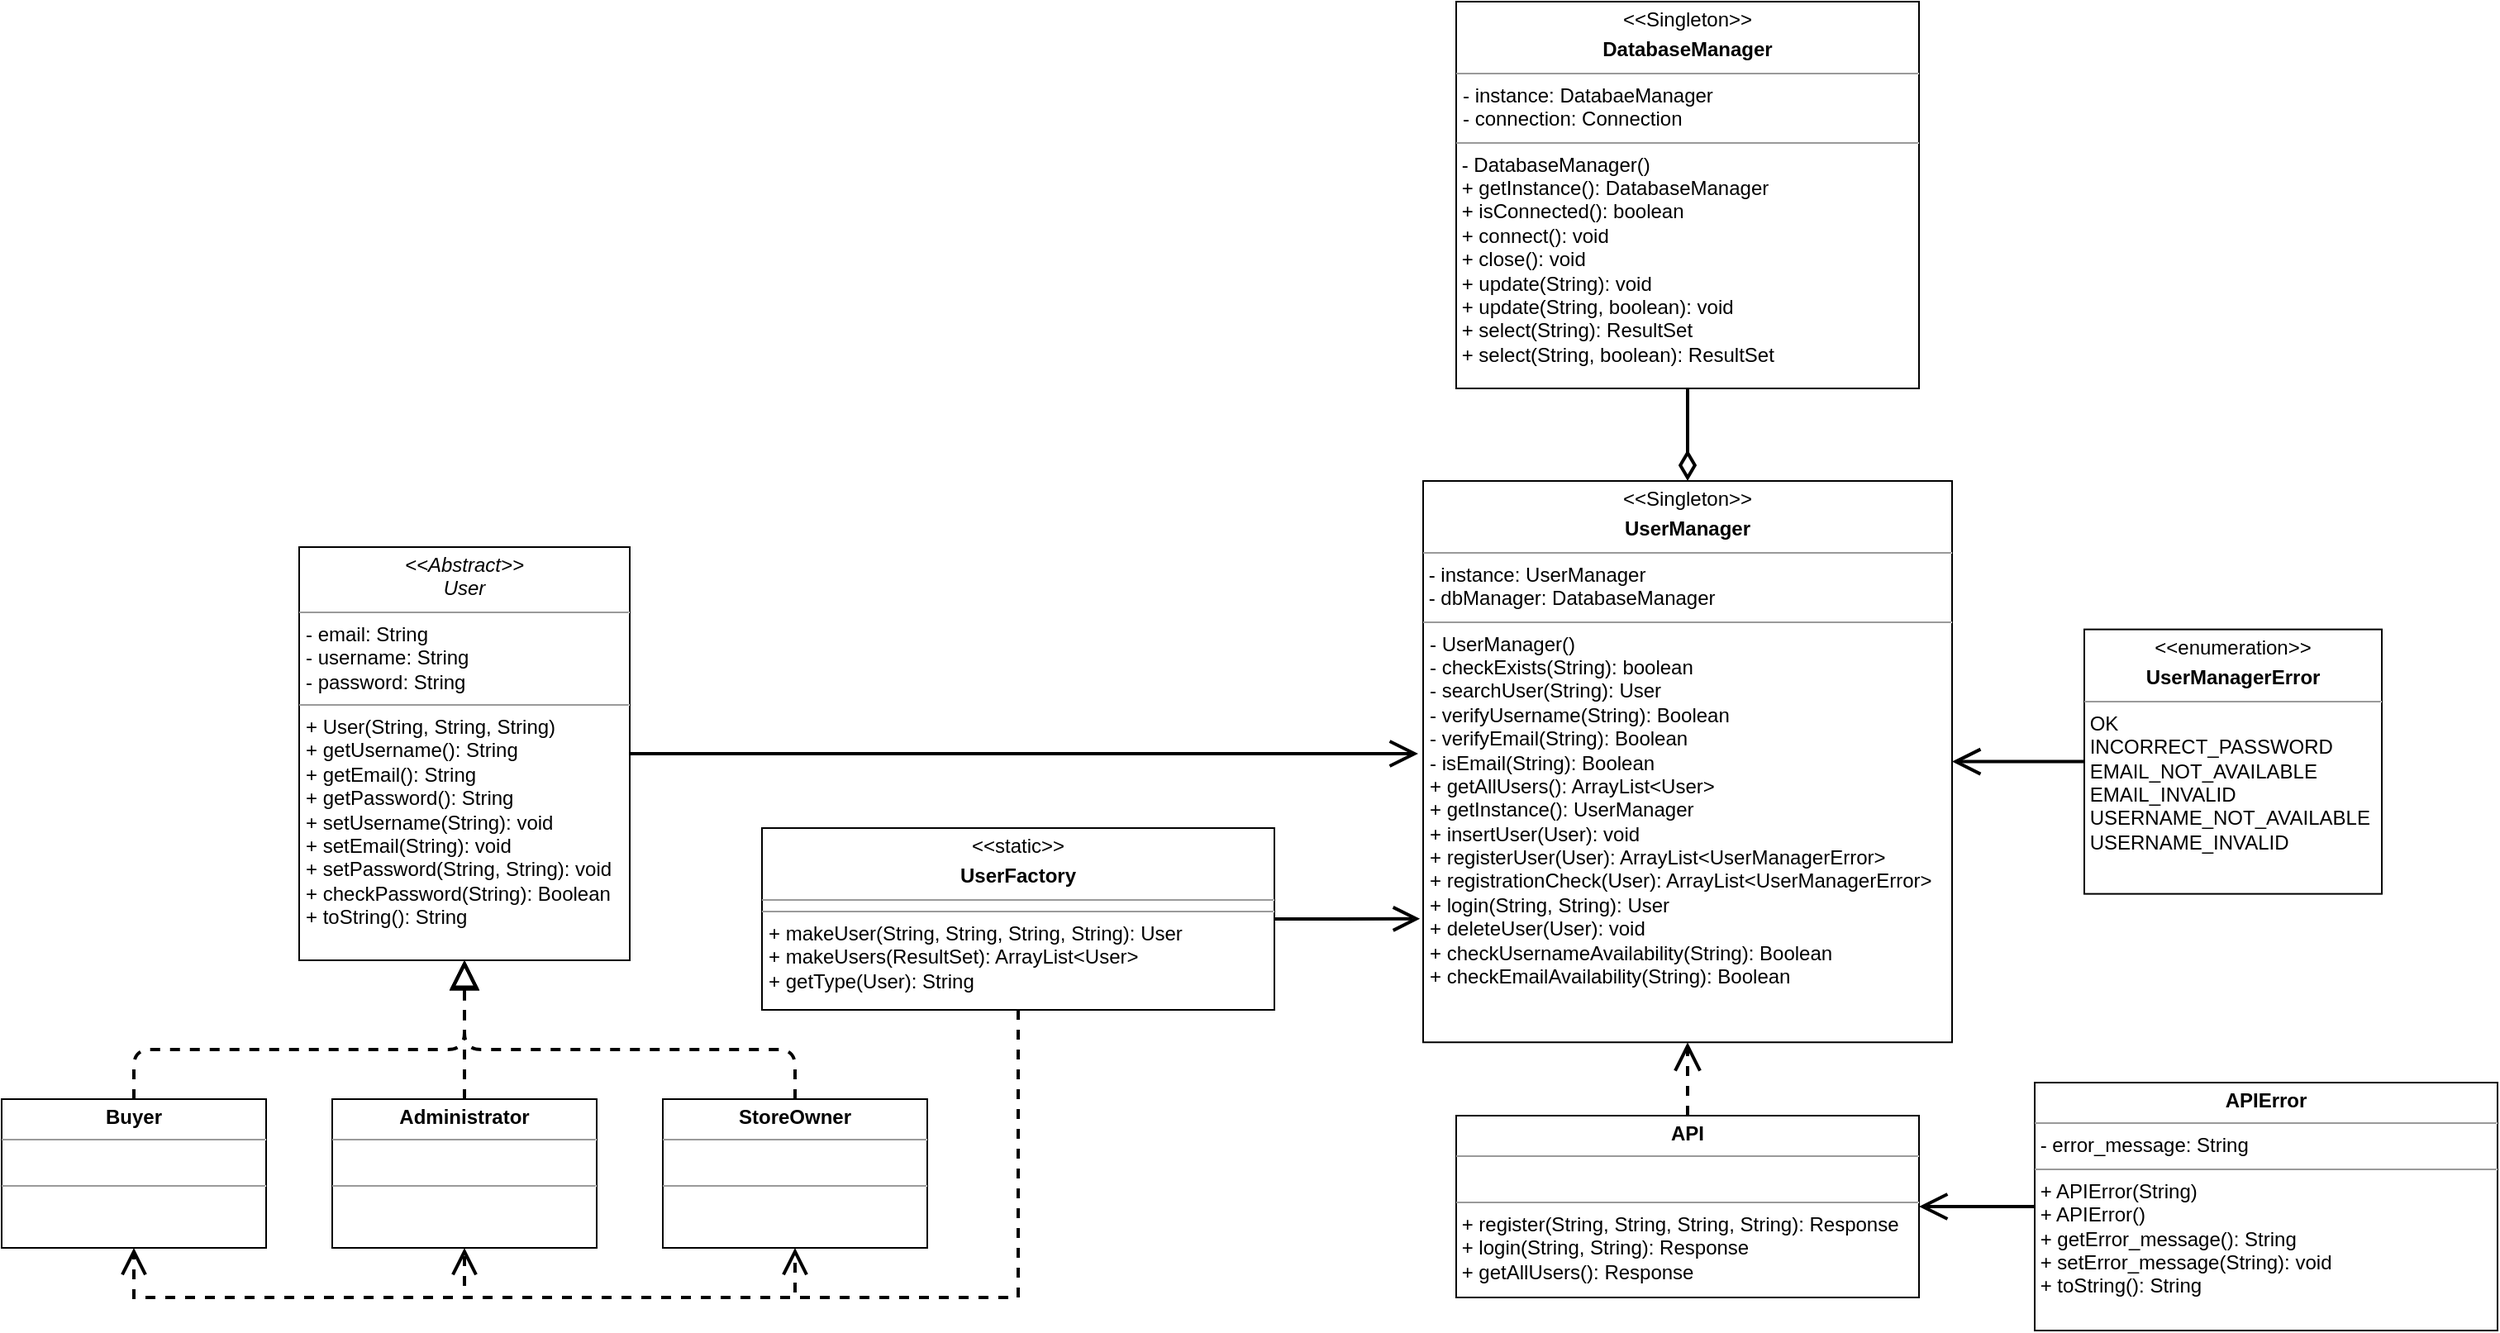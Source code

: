 <mxfile version="12.9.12" type="device" pages="3"><diagram id="C5RBs43oDa-KdzZeNtuy" name="Class Diagram"><mxGraphModel dx="2249" dy="791" grid="1" gridSize="10" guides="1" tooltips="1" connect="1" arrows="1" fold="1" page="1" pageScale="1" pageWidth="827" pageHeight="1169" math="0" shadow="0"><root><mxCell id="WIyWlLk6GJQsqaUBKTNV-0"/><mxCell id="WIyWlLk6GJQsqaUBKTNV-1" parent="WIyWlLk6GJQsqaUBKTNV-0"/><mxCell id="Fy8G_d1PtGXh4n2H0tST-8" value="&lt;p style=&quot;margin: 0px ; margin-top: 4px ; text-align: center&quot;&gt;&lt;i&gt;&amp;lt;&amp;lt;Abstract&amp;gt;&amp;gt;&lt;/i&gt;&lt;br&gt;&lt;i&gt;User&lt;/i&gt;&lt;/p&gt;&lt;hr size=&quot;1&quot;&gt;&lt;p style=&quot;margin: 0px ; margin-left: 4px&quot;&gt;- email: String&lt;br&gt;- username: String&lt;/p&gt;&lt;p style=&quot;margin: 0px ; margin-left: 4px&quot;&gt;- password: String&lt;br&gt;&lt;/p&gt;&lt;hr size=&quot;1&quot;&gt;&lt;p style=&quot;margin: 0px ; margin-left: 4px&quot;&gt;+ User(String, String, String)&lt;br&gt;&lt;/p&gt;&lt;p style=&quot;margin: 0px ; margin-left: 4px&quot;&gt;+ getUsername(): String&lt;br&gt;+ getEmail(): String&lt;/p&gt;&lt;p style=&quot;margin: 0px ; margin-left: 4px&quot;&gt;+ getPassword(): String&lt;br&gt;&lt;/p&gt;&lt;p style=&quot;margin: 0px ; margin-left: 4px&quot;&gt;+ setUsername(String): void&lt;/p&gt;&lt;p style=&quot;margin: 0px ; margin-left: 4px&quot;&gt;+ setEmail(String): void&lt;br&gt;&lt;/p&gt;&lt;p style=&quot;margin: 0px ; margin-left: 4px&quot;&gt;+ setPassword(String, String): void&lt;/p&gt;&lt;p style=&quot;margin: 0px ; margin-left: 4px&quot;&gt;+ checkPassword(String): Boolean&lt;/p&gt;&lt;p style=&quot;margin: 0px ; margin-left: 4px&quot;&gt;+ toString(): String&lt;br&gt;&lt;/p&gt;" style="verticalAlign=top;align=left;overflow=fill;fontSize=12;fontFamily=Helvetica;html=1;" parent="WIyWlLk6GJQsqaUBKTNV-1" vertex="1"><mxGeometry y="460" width="200" height="250" as="geometry"/></mxCell><mxCell id="Fy8G_d1PtGXh4n2H0tST-10" value="&lt;p style=&quot;margin: 0px ; margin-top: 4px ; text-align: center&quot;&gt;&lt;b&gt;Buyer&lt;/b&gt;&lt;/p&gt;&lt;hr size=&quot;1&quot;&gt;&lt;p style=&quot;margin: 0px ; margin-left: 4px&quot;&gt;&lt;br&gt;&lt;/p&gt;&lt;hr size=&quot;1&quot;&gt;&lt;p style=&quot;margin: 0px ; margin-left: 4px&quot;&gt;&lt;br&gt;&lt;/p&gt;" style="verticalAlign=top;align=left;overflow=fill;fontSize=12;fontFamily=Helvetica;html=1;" parent="WIyWlLk6GJQsqaUBKTNV-1" vertex="1"><mxGeometry x="-180" y="794" width="160" height="90" as="geometry"/></mxCell><mxCell id="Fy8G_d1PtGXh4n2H0tST-11" value="&lt;p style=&quot;margin: 0px ; margin-top: 4px ; text-align: center&quot;&gt;&lt;b&gt;StoreOwner&lt;/b&gt;&lt;br&gt;&lt;/p&gt;&lt;hr size=&quot;1&quot;&gt;&lt;p style=&quot;margin: 0px ; margin-left: 4px&quot;&gt;&lt;br&gt;&lt;/p&gt;&lt;hr size=&quot;1&quot;&gt;&lt;p style=&quot;margin: 0px ; margin-left: 4px&quot;&gt;&lt;br&gt;&lt;/p&gt;" style="verticalAlign=top;align=left;overflow=fill;fontSize=12;fontFamily=Helvetica;html=1;" parent="WIyWlLk6GJQsqaUBKTNV-1" vertex="1"><mxGeometry x="220" y="794" width="160" height="90" as="geometry"/></mxCell><mxCell id="Fy8G_d1PtGXh4n2H0tST-12" value="" style="endArrow=block;html=1;strokeWidth=2;exitX=0.5;exitY=0;exitDx=0;exitDy=0;entryX=0.5;entryY=1;entryDx=0;entryDy=0;endFill=0;endSize=13;dashed=1;" parent="WIyWlLk6GJQsqaUBKTNV-1" source="Fy8G_d1PtGXh4n2H0tST-10" target="Fy8G_d1PtGXh4n2H0tST-8" edge="1"><mxGeometry width="50" height="50" relative="1" as="geometry"><mxPoint x="90" y="824" as="sourcePoint"/><mxPoint x="140" y="774" as="targetPoint"/><Array as="points"><mxPoint x="-100" y="764"/><mxPoint x="100" y="764"/></Array></mxGeometry></mxCell><mxCell id="Fy8G_d1PtGXh4n2H0tST-13" value="" style="endArrow=block;html=1;strokeWidth=2;exitX=0.5;exitY=0;exitDx=0;exitDy=0;endFill=0;endSize=13;dashed=1;entryX=0.5;entryY=1;entryDx=0;entryDy=0;" parent="WIyWlLk6GJQsqaUBKTNV-1" source="Fy8G_d1PtGXh4n2H0tST-11" edge="1" target="Fy8G_d1PtGXh4n2H0tST-8"><mxGeometry width="50" height="50" relative="1" as="geometry"><mxPoint x="-40" y="804" as="sourcePoint"/><mxPoint x="100" y="724" as="targetPoint"/><Array as="points"><mxPoint x="300" y="764"/><mxPoint x="100" y="764"/></Array></mxGeometry></mxCell><mxCell id="g62PL1i2Iw1ZhjfTd1Co-9" value="" style="rounded=0;orthogonalLoop=1;jettySize=auto;html=1;startSize=6;endArrow=diamondThin;endFill=0;endSize=13;strokeWidth=1;strokeColor=none;" parent="WIyWlLk6GJQsqaUBKTNV-1" source="Fy8G_d1PtGXh4n2H0tST-22" target="KMyKTk8tvNmmny0OW0aA-2" edge="1"><mxGeometry relative="1" as="geometry"/></mxCell><mxCell id="Fy8G_d1PtGXh4n2H0tST-22" value="&lt;p style=&quot;margin: 0px ; margin-top: 4px ; text-align: center&quot;&gt;&amp;lt;&amp;lt;Singleton&amp;gt;&amp;gt;&lt;b&gt;&lt;br&gt;&lt;/b&gt;&lt;/p&gt;&lt;p style=&quot;margin: 0px ; margin-top: 4px ; text-align: center&quot;&gt;&lt;b&gt;UserManager&lt;/b&gt;&lt;/p&gt;&lt;hr size=&quot;1&quot;&gt;&lt;div&gt;&amp;nbsp;- instance: UserManager&lt;/div&gt;&lt;div&gt;&amp;nbsp;- dbManager: DatabaseManager&lt;br&gt;&lt;/div&gt;&lt;hr size=&quot;1&quot;&gt;&lt;p style=&quot;margin: 0px ; margin-left: 4px&quot;&gt;- UserManager()&lt;/p&gt;&lt;p style=&quot;margin: 0px ; margin-left: 4px&quot;&gt;- checkExists(String): boolean&lt;/p&gt;&lt;p style=&quot;margin: 0px ; margin-left: 4px&quot;&gt;- searchUser(String): User&lt;/p&gt;&lt;p style=&quot;margin: 0px ; margin-left: 4px&quot;&gt;- verifyUsername(String): Boolean&lt;br&gt;&lt;/p&gt;&lt;p style=&quot;margin: 0px ; margin-left: 4px&quot;&gt;- verifyEmail(String): Boolean&lt;br&gt;&lt;/p&gt;&lt;p style=&quot;margin: 0px ; margin-left: 4px&quot;&gt;- isEmail(String): Boolean&lt;/p&gt;&lt;p style=&quot;margin: 0px ; margin-left: 4px&quot;&gt;+ getAllUsers(): ArrayList&amp;lt;User&amp;gt;&lt;br&gt;&lt;/p&gt;&lt;p style=&quot;margin: 0px ; margin-left: 4px&quot;&gt;+ getInstance(): UserManager&lt;br&gt;&lt;/p&gt;&lt;p style=&quot;margin: 0px ; margin-left: 4px&quot;&gt;+ insertUser(User): void&lt;/p&gt;&lt;p style=&quot;margin: 0px ; margin-left: 4px&quot;&gt;+ registerUser(User): ArrayList&amp;lt;UserManagerError&amp;gt;&lt;/p&gt;&lt;p style=&quot;margin: 0px ; margin-left: 4px&quot;&gt;+ registrationCheck(User): ArrayList&amp;lt;UserManagerError&amp;gt;&lt;/p&gt;&lt;p style=&quot;margin: 0px ; margin-left: 4px&quot;&gt;+ login(String, String): User&lt;/p&gt;&lt;p style=&quot;margin: 0px ; margin-left: 4px&quot;&gt;+ deleteUser(User): void&lt;br&gt;&lt;/p&gt;&lt;p style=&quot;margin: 0px ; margin-left: 4px&quot;&gt;+ checkUsernameAvailability(String): Boolean&lt;/p&gt;&lt;p style=&quot;margin: 0px ; margin-left: 4px&quot;&gt;+ checkEmailAvailability(String): Boolean&lt;/p&gt;&lt;p style=&quot;margin: 0px ; margin-left: 4px&quot;&gt;&lt;br&gt;&lt;/p&gt;" style="verticalAlign=top;align=left;overflow=fill;fontSize=12;fontFamily=Helvetica;html=1;" parent="WIyWlLk6GJQsqaUBKTNV-1" vertex="1"><mxGeometry x="680" y="420" width="320" height="339.62" as="geometry"/></mxCell><mxCell id="Fy8G_d1PtGXh4n2H0tST-25" value="" style="endArrow=open;html=1;strokeWidth=2;fontSize=12;exitX=1;exitY=0.5;exitDx=0;exitDy=0;endFill=0;endSize=13;" parent="WIyWlLk6GJQsqaUBKTNV-1" source="Fy8G_d1PtGXh4n2H0tST-8" edge="1"><mxGeometry width="50" height="50" relative="1" as="geometry"><mxPoint x="450" y="774" as="sourcePoint"/><mxPoint x="677" y="585" as="targetPoint"/></mxGeometry></mxCell><mxCell id="g62PL1i2Iw1ZhjfTd1Co-8" value="" style="edgeStyle=orthogonalEdgeStyle;rounded=0;orthogonalLoop=1;jettySize=auto;html=1;endArrow=diamondThin;endFill=0;strokeWidth=2;endSize=13;startSize=6;" parent="WIyWlLk6GJQsqaUBKTNV-1" source="KMyKTk8tvNmmny0OW0aA-2" target="Fy8G_d1PtGXh4n2H0tST-22" edge="1"><mxGeometry relative="1" as="geometry"/></mxCell><mxCell id="KMyKTk8tvNmmny0OW0aA-2" value="&lt;p style=&quot;margin: 0px ; margin-top: 4px ; text-align: center&quot;&gt;&amp;lt;&amp;lt;Singleton&amp;gt;&amp;gt;&lt;b&gt;&lt;b&gt;&lt;br&gt;&lt;/b&gt;&lt;/b&gt;&lt;/p&gt;&lt;p style=&quot;margin: 0px ; margin-top: 4px ; text-align: center&quot;&gt;&lt;b&gt;DatabaseManager&lt;br&gt;&lt;/b&gt;&lt;/p&gt;&lt;hr size=&quot;1&quot;&gt;&lt;p style=&quot;margin: 0px ; margin-left: 4px&quot;&gt;- instance: DatabaeManager&lt;/p&gt;&lt;p style=&quot;margin: 0px ; margin-left: 4px&quot;&gt;- connection: Connection&lt;br&gt;&lt;/p&gt;&lt;hr size=&quot;1&quot;&gt;&lt;div&gt;&amp;nbsp;- DatabaseManager()&lt;/div&gt;&lt;div&gt;&amp;nbsp;+ getInstance(): DatabaseManager&lt;/div&gt;&lt;div&gt;&amp;nbsp;+ isConnected(): boolean&lt;/div&gt;&lt;div&gt;&amp;nbsp;+ connect(): void&lt;/div&gt;&lt;div&gt;&amp;nbsp;+ close(): void&lt;/div&gt;&lt;div&gt;&amp;nbsp;+ update(String): void&lt;/div&gt;&lt;div&gt;&amp;nbsp;+ update(String, boolean): void&lt;/div&gt;&lt;div&gt;&amp;nbsp;+ select(String): ResultSet&lt;/div&gt;&lt;div&gt;&amp;nbsp;+ select(String, boolean): ResultSet&lt;/div&gt;&lt;div&gt;&amp;nbsp;&lt;br&gt;&lt;/div&gt;" style="verticalAlign=top;align=left;overflow=fill;fontSize=12;fontFamily=Helvetica;html=1;" parent="WIyWlLk6GJQsqaUBKTNV-1" vertex="1"><mxGeometry x="700" y="130" width="280" height="234" as="geometry"/></mxCell><mxCell id="g62PL1i2Iw1ZhjfTd1Co-12" value="" style="edgeStyle=none;rounded=0;orthogonalLoop=1;jettySize=auto;html=1;startSize=6;endArrow=open;endFill=0;endSize=13;strokeColor=#000000;strokeWidth=2;entryX=1;entryY=0.5;entryDx=0;entryDy=0;" parent="WIyWlLk6GJQsqaUBKTNV-1" source="g62PL1i2Iw1ZhjfTd1Co-4" target="Fy8G_d1PtGXh4n2H0tST-22" edge="1"><mxGeometry relative="1" as="geometry"/></mxCell><mxCell id="g62PL1i2Iw1ZhjfTd1Co-4" value="&lt;p style=&quot;margin: 0px ; margin-top: 4px ; text-align: center&quot;&gt;&amp;lt;&amp;lt;enumeration&amp;gt;&amp;gt;&lt;b&gt;&lt;br&gt;&lt;/b&gt;&lt;/p&gt;&lt;p style=&quot;margin: 0px ; margin-top: 4px ; text-align: center&quot;&gt;&lt;b&gt;UserManagerError&lt;/b&gt;&lt;/p&gt;&lt;hr size=&quot;1&quot;&gt;&lt;div&gt;&amp;nbsp;OK&lt;/div&gt;&lt;div&gt;&amp;nbsp;INCORRECT_PASSWORD&lt;/div&gt;&lt;div&gt;&amp;nbsp;EMAIL_NOT_AVAILABLE&lt;/div&gt;&lt;div&gt;&amp;nbsp;EMAIL_INVALID&lt;/div&gt;&lt;div&gt;&amp;nbsp;USERNAME_NOT_AVAILABLE&lt;/div&gt;&lt;div&gt;&amp;nbsp;USERNAME_INVALID&lt;br&gt;&lt;/div&gt;" style="verticalAlign=top;align=left;overflow=fill;fontSize=12;fontFamily=Helvetica;html=1;" parent="WIyWlLk6GJQsqaUBKTNV-1" vertex="1"><mxGeometry x="1080" y="509.81" width="180" height="160" as="geometry"/></mxCell><mxCell id="g62PL1i2Iw1ZhjfTd1Co-15" value="" style="edgeStyle=none;rounded=0;orthogonalLoop=1;jettySize=auto;html=1;startSize=6;endArrow=open;endFill=0;endSize=13;strokeColor=#000000;strokeWidth=2;dashed=1;" parent="WIyWlLk6GJQsqaUBKTNV-1" source="g62PL1i2Iw1ZhjfTd1Co-6" target="Fy8G_d1PtGXh4n2H0tST-22" edge="1"><mxGeometry relative="1" as="geometry"/></mxCell><mxCell id="g62PL1i2Iw1ZhjfTd1Co-6" value="&lt;p style=&quot;margin: 0px ; margin-top: 4px ; text-align: center&quot;&gt;&lt;b&gt;API&lt;br&gt;&lt;/b&gt;&lt;/p&gt;&lt;hr size=&quot;1&quot;&gt;&lt;br&gt;&lt;hr size=&quot;1&quot;&gt;&lt;div&gt;&amp;nbsp;+ register(String, String, String, String): Response&lt;/div&gt;&lt;div&gt;&amp;nbsp;+ login(String, String): Response&lt;/div&gt;&lt;div&gt;&amp;nbsp;+ getAllUsers(): Response&lt;br&gt;&lt;/div&gt;&lt;div&gt;&amp;nbsp;&lt;br&gt;&lt;/div&gt;" style="verticalAlign=top;align=left;overflow=fill;fontSize=12;fontFamily=Helvetica;html=1;" parent="WIyWlLk6GJQsqaUBKTNV-1" vertex="1"><mxGeometry x="700" y="804" width="280" height="110" as="geometry"/></mxCell><mxCell id="g62PL1i2Iw1ZhjfTd1Co-16" value="" style="edgeStyle=none;rounded=0;orthogonalLoop=1;jettySize=auto;html=1;startSize=6;endArrow=open;endFill=0;endSize=13;strokeColor=#000000;strokeWidth=2;" parent="WIyWlLk6GJQsqaUBKTNV-1" source="g62PL1i2Iw1ZhjfTd1Co-7" target="g62PL1i2Iw1ZhjfTd1Co-6" edge="1"><mxGeometry relative="1" as="geometry"/></mxCell><mxCell id="g62PL1i2Iw1ZhjfTd1Co-7" value="&lt;p style=&quot;margin: 0px ; margin-top: 4px ; text-align: center&quot;&gt;&lt;b&gt;APIError&lt;br&gt;&lt;/b&gt;&lt;/p&gt;&lt;hr size=&quot;1&quot;&gt;&amp;nbsp;- error_message: String&lt;br&gt;&lt;hr size=&quot;1&quot;&gt;&lt;div&gt;&amp;nbsp;+ APIError(String)&lt;/div&gt;&lt;div&gt;&amp;nbsp;+ APIError()&lt;/div&gt;&lt;div&gt;&amp;nbsp;+ getError_message(): String&lt;/div&gt;&lt;div&gt;&amp;nbsp;+ setError_message(String): void&lt;/div&gt;&lt;div&gt;&amp;nbsp;+ toString(): String&lt;br&gt;&lt;/div&gt;&lt;div&gt;&amp;nbsp;&lt;br&gt;&lt;/div&gt;" style="verticalAlign=top;align=left;overflow=fill;fontSize=12;fontFamily=Helvetica;html=1;" parent="WIyWlLk6GJQsqaUBKTNV-1" vertex="1"><mxGeometry x="1050" y="784" width="280" height="150" as="geometry"/></mxCell><mxCell id="XhMDydFXqKghU9w-G8HF-3" value="" style="edgeStyle=orthogonalEdgeStyle;rounded=0;orthogonalLoop=1;jettySize=auto;html=1;strokeWidth=2;dashed=1;endArrow=block;endFill=0;endSize=12;" edge="1" parent="WIyWlLk6GJQsqaUBKTNV-1" source="XhMDydFXqKghU9w-G8HF-0"><mxGeometry relative="1" as="geometry"><mxPoint x="100" y="710" as="targetPoint"/></mxGeometry></mxCell><mxCell id="XhMDydFXqKghU9w-G8HF-0" value="&lt;p style=&quot;margin: 0px ; margin-top: 4px ; text-align: center&quot;&gt;&lt;b&gt;Administrator&lt;/b&gt;&lt;/p&gt;&lt;hr size=&quot;1&quot;&gt;&lt;p style=&quot;margin: 0px ; margin-left: 4px&quot;&gt;&lt;br&gt;&lt;/p&gt;&lt;hr size=&quot;1&quot;&gt;&lt;p style=&quot;margin: 0px ; margin-left: 4px&quot;&gt;&lt;br&gt;&lt;/p&gt;" style="verticalAlign=top;align=left;overflow=fill;fontSize=12;fontFamily=Helvetica;html=1;" vertex="1" parent="WIyWlLk6GJQsqaUBKTNV-1"><mxGeometry x="20" y="794" width="160" height="90" as="geometry"/></mxCell><mxCell id="XhMDydFXqKghU9w-G8HF-9" style="edgeStyle=orthogonalEdgeStyle;rounded=0;orthogonalLoop=1;jettySize=auto;html=1;exitX=0.5;exitY=1;exitDx=0;exitDy=0;entryX=0.5;entryY=1;entryDx=0;entryDy=0;dashed=1;endArrow=open;endFill=0;endSize=12;strokeWidth=2;" edge="1" parent="WIyWlLk6GJQsqaUBKTNV-1" source="XhMDydFXqKghU9w-G8HF-14" target="Fy8G_d1PtGXh4n2H0tST-11"><mxGeometry relative="1" as="geometry"><mxPoint x="460" y="770" as="sourcePoint"/></mxGeometry></mxCell><mxCell id="XhMDydFXqKghU9w-G8HF-10" style="edgeStyle=orthogonalEdgeStyle;rounded=0;orthogonalLoop=1;jettySize=auto;html=1;exitX=0.5;exitY=1;exitDx=0;exitDy=0;entryX=0.5;entryY=1;entryDx=0;entryDy=0;dashed=1;endArrow=open;endFill=0;endSize=12;strokeWidth=2;" edge="1" parent="WIyWlLk6GJQsqaUBKTNV-1" source="XhMDydFXqKghU9w-G8HF-14" target="XhMDydFXqKghU9w-G8HF-0"><mxGeometry relative="1" as="geometry"><mxPoint x="460" y="770" as="sourcePoint"/></mxGeometry></mxCell><mxCell id="XhMDydFXqKghU9w-G8HF-11" style="edgeStyle=orthogonalEdgeStyle;rounded=0;orthogonalLoop=1;jettySize=auto;html=1;exitX=0.5;exitY=1;exitDx=0;exitDy=0;entryX=0.5;entryY=1;entryDx=0;entryDy=0;dashed=1;endArrow=open;endFill=0;endSize=12;strokeWidth=2;" edge="1" parent="WIyWlLk6GJQsqaUBKTNV-1" source="XhMDydFXqKghU9w-G8HF-14" target="Fy8G_d1PtGXh4n2H0tST-10"><mxGeometry relative="1" as="geometry"><mxPoint x="460" y="770" as="sourcePoint"/></mxGeometry></mxCell><mxCell id="XhMDydFXqKghU9w-G8HF-12" style="edgeStyle=orthogonalEdgeStyle;rounded=0;orthogonalLoop=1;jettySize=auto;html=1;exitX=1;exitY=0.5;exitDx=0;exitDy=0;endArrow=open;endFill=0;endSize=12;strokeWidth=2;entryX=-0.006;entryY=0.78;entryDx=0;entryDy=0;entryPerimeter=0;" edge="1" parent="WIyWlLk6GJQsqaUBKTNV-1" source="XhMDydFXqKghU9w-G8HF-14" target="Fy8G_d1PtGXh4n2H0tST-22"><mxGeometry relative="1" as="geometry"><mxPoint x="600" y="715" as="sourcePoint"/><mxPoint x="670" y="685" as="targetPoint"/></mxGeometry></mxCell><mxCell id="XhMDydFXqKghU9w-G8HF-13" value="&lt;p style=&quot;margin: 0px ; margin-top: 4px ; text-align: center&quot;&gt;&lt;b&gt;StoreOwner&lt;/b&gt;&lt;br&gt;&lt;/p&gt;&lt;hr size=&quot;1&quot;&gt;&lt;p style=&quot;margin: 0px ; margin-left: 4px&quot;&gt;&lt;br&gt;&lt;/p&gt;&lt;hr size=&quot;1&quot;&gt;&lt;p style=&quot;margin: 0px ; margin-left: 4px&quot;&gt;&lt;br&gt;&lt;/p&gt;" style="verticalAlign=top;align=left;overflow=fill;fontSize=12;fontFamily=Helvetica;html=1;" vertex="1" parent="WIyWlLk6GJQsqaUBKTNV-1"><mxGeometry x="220" y="794" width="160" height="90" as="geometry"/></mxCell><mxCell id="XhMDydFXqKghU9w-G8HF-14" value="&lt;p style=&quot;margin: 0px ; margin-top: 4px ; text-align: center&quot;&gt;&amp;lt;&amp;lt;static&amp;gt;&amp;gt;&lt;b&gt;&lt;br&gt;&lt;/b&gt;&lt;/p&gt;&lt;p style=&quot;margin: 0px ; margin-top: 4px ; text-align: center&quot;&gt;&lt;b&gt;UserFactory&lt;/b&gt;&lt;br&gt;&lt;/p&gt;&lt;hr size=&quot;1&quot;&gt;&lt;hr size=&quot;1&quot;&gt;&lt;p style=&quot;margin: 0px ; margin-left: 4px&quot;&gt;+ makeUser(String, String, String, String): User&lt;/p&gt;&lt;p style=&quot;margin: 0px ; margin-left: 4px&quot;&gt;+ makeUsers(ResultSet): ArrayList&amp;lt;User&amp;gt;&lt;br&gt;&lt;/p&gt;&lt;p style=&quot;margin: 0px ; margin-left: 4px&quot;&gt;+ getType(User): String&lt;br&gt;&lt;/p&gt;" style="verticalAlign=top;align=left;overflow=fill;fontSize=12;fontFamily=Helvetica;html=1;" vertex="1" parent="WIyWlLk6GJQsqaUBKTNV-1"><mxGeometry x="280" y="630" width="310" height="110" as="geometry"/></mxCell></root></mxGraphModel></diagram><diagram id="kCHlq0t29U39fzz6ARee" name="Register Sequence Diagram"><mxGraphModel dx="867" dy="1315" grid="1" gridSize="10" guides="1" tooltips="1" connect="1" arrows="1" fold="1" page="1" pageScale="1" pageWidth="850" pageHeight="1100" math="0" shadow="0"><root><mxCell id="Ni3617LIyJQQyST3ObyY-0"/><mxCell id="Ni3617LIyJQQyST3ObyY-1" parent="Ni3617LIyJQQyST3ObyY-0"/><mxCell id="2ilWFgjLi2zWS-0Vfcgc-0" value=":API" style="shape=umlLifeline;perimeter=lifelinePerimeter;whiteSpace=wrap;html=1;container=1;collapsible=0;recursiveResize=0;outlineConnect=0;" vertex="1" parent="Ni3617LIyJQQyST3ObyY-1"><mxGeometry x="230" y="40" width="100" height="1040" as="geometry"/></mxCell><mxCell id="2ilWFgjLi2zWS-0Vfcgc-3" value="" style="html=1;points=[];perimeter=orthogonalPerimeter;" vertex="1" parent="2ilWFgjLi2zWS-0Vfcgc-0"><mxGeometry x="45" y="90" width="10" height="900" as="geometry"/></mxCell><mxCell id="2ilWFgjLi2zWS-0Vfcgc-5" value="registerUser(User)" style="html=1;verticalAlign=bottom;endArrow=block;strokeColor=#000000;strokeWidth=2;" edge="1" parent="2ilWFgjLi2zWS-0Vfcgc-0"><mxGeometry width="80" relative="1" as="geometry"><mxPoint x="60" y="110" as="sourcePoint"/><mxPoint x="240" y="110" as="targetPoint"/></mxGeometry></mxCell><mxCell id="2ilWFgjLi2zWS-0Vfcgc-1" value=":UserManager" style="shape=umlLifeline;perimeter=lifelinePerimeter;whiteSpace=wrap;html=1;container=1;collapsible=0;recursiveResize=0;outlineConnect=0;" vertex="1" parent="Ni3617LIyJQQyST3ObyY-1"><mxGeometry x="430" y="40" width="100" height="1040" as="geometry"/></mxCell><mxCell id="2ilWFgjLi2zWS-0Vfcgc-6" value="" style="html=1;points=[];perimeter=orthogonalPerimeter;" vertex="1" parent="2ilWFgjLi2zWS-0Vfcgc-1"><mxGeometry x="45" y="100" width="10" height="860" as="geometry"/></mxCell><mxCell id="2ilWFgjLi2zWS-0Vfcgc-7" value="" style="html=1;points=[];perimeter=orthogonalPerimeter;" vertex="1" parent="2ilWFgjLi2zWS-0Vfcgc-1"><mxGeometry x="55" y="150" width="10" height="680" as="geometry"/></mxCell><mxCell id="2ilWFgjLi2zWS-0Vfcgc-8" value="registrationCheck(User)" style="edgeStyle=orthogonalEdgeStyle;html=1;align=left;spacingLeft=2;endArrow=block;rounded=0;entryX=1;entryY=0;strokeColor=#000000;strokeWidth=2;" edge="1" target="2ilWFgjLi2zWS-0Vfcgc-7" parent="2ilWFgjLi2zWS-0Vfcgc-1"><mxGeometry relative="1" as="geometry"><mxPoint x="60" y="130" as="sourcePoint"/><Array as="points"><mxPoint x="85" y="130"/></Array></mxGeometry></mxCell><mxCell id="2ilWFgjLi2zWS-0Vfcgc-9" value="" style="html=1;points=[];perimeter=orthogonalPerimeter;" vertex="1" parent="2ilWFgjLi2zWS-0Vfcgc-1"><mxGeometry x="65" y="190" width="10" height="40" as="geometry"/></mxCell><mxCell id="2ilWFgjLi2zWS-0Vfcgc-10" value="verifyUsername(String)" style="edgeStyle=orthogonalEdgeStyle;html=1;align=left;spacingLeft=2;endArrow=block;rounded=0;entryX=1;entryY=0;strokeColor=#000000;strokeWidth=2;" edge="1" target="2ilWFgjLi2zWS-0Vfcgc-9" parent="2ilWFgjLi2zWS-0Vfcgc-1"><mxGeometry relative="1" as="geometry"><mxPoint x="70" y="170" as="sourcePoint"/><Array as="points"><mxPoint x="95" y="170"/></Array></mxGeometry></mxCell><mxCell id="2ilWFgjLi2zWS-0Vfcgc-13" value="Boolean" style="html=1;verticalAlign=bottom;endArrow=open;dashed=1;endSize=8;strokeColor=#000000;strokeWidth=2;rounded=0;exitX=1.367;exitY=0.904;exitDx=0;exitDy=0;exitPerimeter=0;" edge="1" parent="2ilWFgjLi2zWS-0Vfcgc-1" source="2ilWFgjLi2zWS-0Vfcgc-9" target="2ilWFgjLi2zWS-0Vfcgc-7"><mxGeometry x="0.151" y="-30" relative="1" as="geometry"><mxPoint x="140" y="215" as="sourcePoint"/><mxPoint x="80" y="220" as="targetPoint"/><Array as="points"><mxPoint x="100" y="226"/><mxPoint x="100" y="250"/></Array><mxPoint x="30" y="30" as="offset"/></mxGeometry></mxCell><mxCell id="2ilWFgjLi2zWS-0Vfcgc-17" value="" style="html=1;points=[];perimeter=orthogonalPerimeter;" vertex="1" parent="2ilWFgjLi2zWS-0Vfcgc-1"><mxGeometry x="65" y="299" width="10" height="151" as="geometry"/></mxCell><mxCell id="2ilWFgjLi2zWS-0Vfcgc-18" value="checkUsernameAvailability(String)" style="edgeStyle=orthogonalEdgeStyle;html=1;align=left;spacingLeft=2;endArrow=block;rounded=0;entryX=1;entryY=0;strokeColor=#000000;strokeWidth=2;" edge="1" parent="2ilWFgjLi2zWS-0Vfcgc-1" target="2ilWFgjLi2zWS-0Vfcgc-17"><mxGeometry relative="1" as="geometry"><mxPoint x="70" y="279" as="sourcePoint"/><Array as="points"><mxPoint x="95" y="279"/></Array></mxGeometry></mxCell><mxCell id="2ilWFgjLi2zWS-0Vfcgc-19" value="Boolean" style="html=1;verticalAlign=bottom;endArrow=open;dashed=1;endSize=8;strokeColor=#000000;strokeWidth=2;rounded=0;exitX=1.033;exitY=1.008;exitDx=0;exitDy=0;exitPerimeter=0;" edge="1" parent="2ilWFgjLi2zWS-0Vfcgc-1"><mxGeometry x="0.151" y="-30" relative="1" as="geometry"><mxPoint x="75.33" y="450.32" as="sourcePoint"/><mxPoint x="65" y="470" as="targetPoint"/><Array as="points"><mxPoint x="100" y="450"/><mxPoint x="100" y="470"/></Array><mxPoint x="30" y="30" as="offset"/></mxGeometry></mxCell><mxCell id="2ilWFgjLi2zWS-0Vfcgc-37" value="" style="html=1;points=[];perimeter=orthogonalPerimeter;" vertex="1" parent="2ilWFgjLi2zWS-0Vfcgc-1"><mxGeometry x="75" y="340" width="10" height="80" as="geometry"/></mxCell><mxCell id="2ilWFgjLi2zWS-0Vfcgc-38" value="checkExists(String)" style="edgeStyle=orthogonalEdgeStyle;html=1;align=left;spacingLeft=2;endArrow=block;rounded=0;entryX=1;entryY=0;strokeColor=#000000;strokeWidth=2;" edge="1" target="2ilWFgjLi2zWS-0Vfcgc-37" parent="2ilWFgjLi2zWS-0Vfcgc-1"><mxGeometry relative="1" as="geometry"><mxPoint x="80" y="320" as="sourcePoint"/><Array as="points"><mxPoint x="105" y="320"/></Array></mxGeometry></mxCell><mxCell id="2ilWFgjLi2zWS-0Vfcgc-59" value="" style="html=1;points=[];perimeter=orthogonalPerimeter;" vertex="1" parent="2ilWFgjLi2zWS-0Vfcgc-1"><mxGeometry x="55" y="890" width="10" height="50" as="geometry"/></mxCell><mxCell id="2ilWFgjLi2zWS-0Vfcgc-60" value="&lt;div&gt;insertUser(User)&lt;/div&gt;" style="edgeStyle=orthogonalEdgeStyle;html=1;align=left;spacingLeft=2;endArrow=block;rounded=0;entryX=1;entryY=0;strokeColor=#000000;strokeWidth=2;" edge="1" target="2ilWFgjLi2zWS-0Vfcgc-59" parent="2ilWFgjLi2zWS-0Vfcgc-1"><mxGeometry relative="1" as="geometry"><mxPoint x="60" y="870" as="sourcePoint"/><Array as="points"><mxPoint x="85" y="870"/></Array></mxGeometry></mxCell><mxCell id="2ilWFgjLi2zWS-0Vfcgc-2" value=":DatabaseManager" style="shape=umlLifeline;perimeter=lifelinePerimeter;whiteSpace=wrap;html=1;container=1;collapsible=0;recursiveResize=0;outlineConnect=0;" vertex="1" parent="Ni3617LIyJQQyST3ObyY-1"><mxGeometry x="660" y="40" width="120" height="1040" as="geometry"/></mxCell><mxCell id="2ilWFgjLi2zWS-0Vfcgc-43" value="" style="html=1;points=[];perimeter=orthogonalPerimeter;" vertex="1" parent="2ilWFgjLi2zWS-0Vfcgc-2"><mxGeometry x="55" y="360" width="10" height="40" as="geometry"/></mxCell><mxCell id="2ilWFgjLi2zWS-0Vfcgc-62" value="" style="html=1;points=[];perimeter=orthogonalPerimeter;" vertex="1" parent="2ilWFgjLi2zWS-0Vfcgc-2"><mxGeometry x="55" y="910" width="10" height="30" as="geometry"/></mxCell><mxCell id="2ilWFgjLi2zWS-0Vfcgc-20" value="" style="html=1;points=[];perimeter=orthogonalPerimeter;" vertex="1" parent="Ni3617LIyJQQyST3ObyY-1"><mxGeometry x="495" y="556" width="10" height="40" as="geometry"/></mxCell><mxCell id="2ilWFgjLi2zWS-0Vfcgc-21" value="verifyEmail(String)" style="edgeStyle=orthogonalEdgeStyle;html=1;align=left;spacingLeft=2;endArrow=block;rounded=0;entryX=1;entryY=0;strokeColor=#000000;strokeWidth=2;" edge="1" parent="Ni3617LIyJQQyST3ObyY-1" target="2ilWFgjLi2zWS-0Vfcgc-20"><mxGeometry relative="1" as="geometry"><mxPoint x="500" y="536" as="sourcePoint"/><Array as="points"><mxPoint x="525" y="536"/></Array></mxGeometry></mxCell><mxCell id="2ilWFgjLi2zWS-0Vfcgc-22" value="Boolean" style="html=1;verticalAlign=bottom;endArrow=open;dashed=1;endSize=8;strokeColor=#000000;strokeWidth=2;rounded=0;exitX=1.367;exitY=0.967;exitDx=0;exitDy=0;exitPerimeter=0;" edge="1" parent="Ni3617LIyJQQyST3ObyY-1" source="2ilWFgjLi2zWS-0Vfcgc-20"><mxGeometry x="0.151" y="-30" relative="1" as="geometry"><mxPoint x="140" y="541" as="sourcePoint"/><mxPoint x="495" y="616" as="targetPoint"/><Array as="points"><mxPoint x="530" y="595"/><mxPoint x="530" y="616"/></Array><mxPoint x="30" y="30" as="offset"/></mxGeometry></mxCell><mxCell id="2ilWFgjLi2zWS-0Vfcgc-42" value="Boolean" style="html=1;verticalAlign=bottom;endArrow=open;dashed=1;endSize=8;strokeColor=#000000;strokeWidth=2;rounded=0;exitX=1.033;exitY=1.008;exitDx=0;exitDy=0;exitPerimeter=0;" edge="1" parent="Ni3617LIyJQQyST3ObyY-1"><mxGeometry x="0.151" y="-30" relative="1" as="geometry"><mxPoint x="515.33" y="459.32" as="sourcePoint"/><mxPoint x="505" y="479" as="targetPoint"/><Array as="points"><mxPoint x="540" y="459"/><mxPoint x="540" y="479"/></Array><mxPoint x="30" y="30" as="offset"/></mxGeometry></mxCell><mxCell id="2ilWFgjLi2zWS-0Vfcgc-45" value="ResultSet" style="html=1;verticalAlign=bottom;endArrow=open;dashed=1;endSize=8;exitX=0;exitY=0.95;strokeColor=#000000;strokeWidth=2;" edge="1" source="2ilWFgjLi2zWS-0Vfcgc-43" parent="Ni3617LIyJQQyST3ObyY-1" target="2ilWFgjLi2zWS-0Vfcgc-37"><mxGeometry relative="1" as="geometry"><mxPoint x="615" y="456" as="targetPoint"/></mxGeometry></mxCell><mxCell id="2ilWFgjLi2zWS-0Vfcgc-44" value="select(String)" style="html=1;verticalAlign=bottom;endArrow=block;entryX=0;entryY=0;strokeColor=#000000;strokeWidth=2;" edge="1" target="2ilWFgjLi2zWS-0Vfcgc-43" parent="Ni3617LIyJQQyST3ObyY-1" source="2ilWFgjLi2zWS-0Vfcgc-37"><mxGeometry relative="1" as="geometry"><mxPoint x="615" y="380" as="sourcePoint"/></mxGeometry></mxCell><mxCell id="2ilWFgjLi2zWS-0Vfcgc-46" value="" style="html=1;points=[];perimeter=orthogonalPerimeter;" vertex="1" parent="Ni3617LIyJQQyST3ObyY-1"><mxGeometry x="495" y="670" width="10" height="151" as="geometry"/></mxCell><mxCell id="2ilWFgjLi2zWS-0Vfcgc-47" value="checkEmailAvailability(String)" style="edgeStyle=orthogonalEdgeStyle;html=1;align=left;spacingLeft=2;endArrow=block;rounded=0;entryX=1;entryY=0;strokeColor=#000000;strokeWidth=2;" edge="1" parent="Ni3617LIyJQQyST3ObyY-1" target="2ilWFgjLi2zWS-0Vfcgc-46"><mxGeometry relative="1" as="geometry"><mxPoint x="500" y="650.0" as="sourcePoint"/><Array as="points"><mxPoint x="525" y="650"/></Array></mxGeometry></mxCell><mxCell id="2ilWFgjLi2zWS-0Vfcgc-48" value="Boolean" style="html=1;verticalAlign=bottom;endArrow=open;dashed=1;endSize=8;strokeColor=#000000;strokeWidth=2;rounded=0;exitX=1.033;exitY=1.008;exitDx=0;exitDy=0;exitPerimeter=0;" edge="1" parent="Ni3617LIyJQQyST3ObyY-1"><mxGeometry x="0.151" y="-30" relative="1" as="geometry"><mxPoint x="505.33" y="821.32" as="sourcePoint"/><mxPoint x="495" y="841" as="targetPoint"/><Array as="points"><mxPoint x="530" y="821"/><mxPoint x="530" y="841"/></Array><mxPoint x="30" y="30" as="offset"/></mxGeometry></mxCell><mxCell id="2ilWFgjLi2zWS-0Vfcgc-49" value="" style="html=1;points=[];perimeter=orthogonalPerimeter;" vertex="1" parent="Ni3617LIyJQQyST3ObyY-1"><mxGeometry x="505" y="711" width="10" height="80" as="geometry"/></mxCell><mxCell id="2ilWFgjLi2zWS-0Vfcgc-50" value="checkExists(String)" style="edgeStyle=orthogonalEdgeStyle;html=1;align=left;spacingLeft=2;endArrow=block;rounded=0;entryX=1;entryY=0;strokeColor=#000000;strokeWidth=2;" edge="1" parent="Ni3617LIyJQQyST3ObyY-1" target="2ilWFgjLi2zWS-0Vfcgc-49"><mxGeometry relative="1" as="geometry"><mxPoint x="510" y="691" as="sourcePoint"/><Array as="points"><mxPoint x="535" y="691"/></Array></mxGeometry></mxCell><mxCell id="2ilWFgjLi2zWS-0Vfcgc-51" value="" style="html=1;points=[];perimeter=orthogonalPerimeter;" vertex="1" parent="Ni3617LIyJQQyST3ObyY-1"><mxGeometry x="715" y="731" width="10" height="40" as="geometry"/></mxCell><mxCell id="2ilWFgjLi2zWS-0Vfcgc-52" value="Boolean" style="html=1;verticalAlign=bottom;endArrow=open;dashed=1;endSize=8;strokeColor=#000000;strokeWidth=2;rounded=0;exitX=1.033;exitY=1.008;exitDx=0;exitDy=0;exitPerimeter=0;" edge="1" parent="Ni3617LIyJQQyST3ObyY-1"><mxGeometry x="0.151" y="-30" relative="1" as="geometry"><mxPoint x="515.33" y="790.32" as="sourcePoint"/><mxPoint x="505" y="810" as="targetPoint"/><Array as="points"><mxPoint x="540" y="790"/><mxPoint x="540" y="810"/></Array><mxPoint x="30" y="30" as="offset"/></mxGeometry></mxCell><mxCell id="2ilWFgjLi2zWS-0Vfcgc-53" value="ResultSet" style="html=1;verticalAlign=bottom;endArrow=open;dashed=1;endSize=8;exitX=0;exitY=0.95;strokeColor=#000000;strokeWidth=2;" edge="1" parent="Ni3617LIyJQQyST3ObyY-1" source="2ilWFgjLi2zWS-0Vfcgc-51" target="2ilWFgjLi2zWS-0Vfcgc-49"><mxGeometry relative="1" as="geometry"><mxPoint x="615" y="787" as="targetPoint"/></mxGeometry></mxCell><mxCell id="2ilWFgjLi2zWS-0Vfcgc-54" value="select(String)" style="html=1;verticalAlign=bottom;endArrow=block;entryX=0;entryY=0;strokeColor=#000000;strokeWidth=2;" edge="1" parent="Ni3617LIyJQQyST3ObyY-1" source="2ilWFgjLi2zWS-0Vfcgc-49" target="2ilWFgjLi2zWS-0Vfcgc-51"><mxGeometry relative="1" as="geometry"><mxPoint x="615" y="711" as="sourcePoint"/></mxGeometry></mxCell><mxCell id="2ilWFgjLi2zWS-0Vfcgc-55" value="ArrayList&amp;lt;UserManagerError&amp;gt;" style="html=1;verticalAlign=bottom;endArrow=open;dashed=1;endSize=8;strokeColor=#000000;strokeWidth=2;rounded=0;" edge="1" parent="Ni3617LIyJQQyST3ObyY-1"><mxGeometry x="0.118" y="-82" relative="1" as="geometry"><mxPoint x="500" y="868" as="sourcePoint"/><mxPoint x="490" y="888" as="targetPoint"/><Array as="points"><mxPoint x="527.5" y="868"/><mxPoint x="527.5" y="888"/></Array><mxPoint x="165" y="1" as="offset"/></mxGeometry></mxCell><mxCell id="2ilWFgjLi2zWS-0Vfcgc-63" value="update(String)" style="html=1;verticalAlign=bottom;endArrow=block;entryX=0;entryY=0;strokeColor=#000000;strokeWidth=2;" edge="1" target="2ilWFgjLi2zWS-0Vfcgc-62" parent="Ni3617LIyJQQyST3ObyY-1" source="2ilWFgjLi2zWS-0Vfcgc-59"><mxGeometry relative="1" as="geometry"><mxPoint x="645" y="950" as="sourcePoint"/></mxGeometry></mxCell><mxCell id="2ilWFgjLi2zWS-0Vfcgc-65" value="ArrayList&amp;lt;UserManagerError&amp;gt;" style="html=1;verticalAlign=bottom;endArrow=open;dashed=1;endSize=8;strokeColor=#000000;strokeWidth=2;" edge="1" parent="Ni3617LIyJQQyST3ObyY-1"><mxGeometry relative="1" as="geometry"><mxPoint x="470" y="1000" as="sourcePoint"/><mxPoint x="290" y="1000" as="targetPoint"/></mxGeometry></mxCell><mxCell id="2ilWFgjLi2zWS-0Vfcgc-67" value="" style="shape=umlLifeline;participant=umlActor;perimeter=lifelinePerimeter;whiteSpace=wrap;html=1;container=1;collapsible=0;recursiveResize=0;verticalAlign=top;spacingTop=36;labelBackgroundColor=#ffffff;outlineConnect=0;" vertex="1" parent="Ni3617LIyJQQyST3ObyY-1"><mxGeometry x="70" y="40" width="20" height="1040" as="geometry"/></mxCell><mxCell id="2ilWFgjLi2zWS-0Vfcgc-68" value="register(String, String, String, String)" style="html=1;verticalAlign=bottom;endArrow=block;strokeColor=#000000;strokeWidth=2;" edge="1" parent="Ni3617LIyJQQyST3ObyY-1" source="2ilWFgjLi2zWS-0Vfcgc-67"><mxGeometry width="80" relative="1" as="geometry"><mxPoint x="190" y="130" as="sourcePoint"/><mxPoint x="270" y="130" as="targetPoint"/></mxGeometry></mxCell><mxCell id="2ilWFgjLi2zWS-0Vfcgc-70" value="HTTP Response" style="html=1;verticalAlign=bottom;endArrow=open;dashed=1;endSize=8;strokeColor=#000000;strokeWidth=2;" edge="1" parent="Ni3617LIyJQQyST3ObyY-1" target="2ilWFgjLi2zWS-0Vfcgc-67"><mxGeometry relative="1" as="geometry"><mxPoint x="270" y="1030" as="sourcePoint"/><mxPoint x="190" y="1030" as="targetPoint"/></mxGeometry></mxCell></root></mxGraphModel></diagram><diagram id="yBGHnJaPiDuAEoCQrVtq" name="Login Sequence Diagram"><mxGraphModel dx="867" dy="1315" grid="1" gridSize="10" guides="1" tooltips="1" connect="1" arrows="1" fold="1" page="1" pageScale="1" pageWidth="850" pageHeight="1100" math="0" shadow="0"><root><mxCell id="xQVbDhPGx_hDdhD2jrma-0"/><mxCell id="xQVbDhPGx_hDdhD2jrma-1" parent="xQVbDhPGx_hDdhD2jrma-0"/><mxCell id="xQVbDhPGx_hDdhD2jrma-2" value=":API" style="shape=umlLifeline;perimeter=lifelinePerimeter;whiteSpace=wrap;html=1;container=1;collapsible=0;recursiveResize=0;outlineConnect=0;" vertex="1" parent="xQVbDhPGx_hDdhD2jrma-1"><mxGeometry x="230" y="40" width="100" height="640" as="geometry"/></mxCell><mxCell id="xQVbDhPGx_hDdhD2jrma-3" value="" style="html=1;points=[];perimeter=orthogonalPerimeter;" vertex="1" parent="xQVbDhPGx_hDdhD2jrma-2"><mxGeometry x="45" y="90" width="10" height="510" as="geometry"/></mxCell><mxCell id="xQVbDhPGx_hDdhD2jrma-4" value="login(String, String)" style="html=1;verticalAlign=bottom;endArrow=block;strokeColor=#000000;strokeWidth=2;" edge="1" parent="xQVbDhPGx_hDdhD2jrma-2"><mxGeometry width="80" relative="1" as="geometry"><mxPoint x="60" y="110" as="sourcePoint"/><mxPoint x="240" y="110" as="targetPoint"/></mxGeometry></mxCell><mxCell id="xQVbDhPGx_hDdhD2jrma-5" value=":UserManager" style="shape=umlLifeline;perimeter=lifelinePerimeter;whiteSpace=wrap;html=1;container=1;collapsible=0;recursiveResize=0;outlineConnect=0;" vertex="1" parent="xQVbDhPGx_hDdhD2jrma-1"><mxGeometry x="430" y="40" width="100" height="640" as="geometry"/></mxCell><mxCell id="xQVbDhPGx_hDdhD2jrma-6" value="" style="html=1;points=[];perimeter=orthogonalPerimeter;" vertex="1" parent="xQVbDhPGx_hDdhD2jrma-5"><mxGeometry x="45" y="100" width="10" height="480" as="geometry"/></mxCell><mxCell id="xQVbDhPGx_hDdhD2jrma-7" value="" style="html=1;points=[];perimeter=orthogonalPerimeter;" vertex="1" parent="xQVbDhPGx_hDdhD2jrma-5"><mxGeometry x="55" y="150" width="10" height="310" as="geometry"/></mxCell><mxCell id="xQVbDhPGx_hDdhD2jrma-8" value="searchUser(String)" style="edgeStyle=orthogonalEdgeStyle;html=1;align=left;spacingLeft=2;endArrow=block;rounded=0;entryX=1;entryY=0;strokeColor=#000000;strokeWidth=2;" edge="1" parent="xQVbDhPGx_hDdhD2jrma-5" target="xQVbDhPGx_hDdhD2jrma-7"><mxGeometry relative="1" as="geometry"><mxPoint x="60" y="130" as="sourcePoint"/><Array as="points"><mxPoint x="85" y="130"/></Array></mxGeometry></mxCell><mxCell id="xQVbDhPGx_hDdhD2jrma-9" value="" style="html=1;points=[];perimeter=orthogonalPerimeter;" vertex="1" parent="xQVbDhPGx_hDdhD2jrma-5"><mxGeometry x="65" y="190" width="10" height="40" as="geometry"/></mxCell><mxCell id="xQVbDhPGx_hDdhD2jrma-10" value="isEmail(String)" style="edgeStyle=orthogonalEdgeStyle;html=1;align=left;spacingLeft=2;endArrow=block;rounded=0;entryX=1;entryY=0;strokeColor=#000000;strokeWidth=2;" edge="1" parent="xQVbDhPGx_hDdhD2jrma-5" target="xQVbDhPGx_hDdhD2jrma-9"><mxGeometry relative="1" as="geometry"><mxPoint x="70" y="170" as="sourcePoint"/><Array as="points"><mxPoint x="95" y="170"/></Array></mxGeometry></mxCell><mxCell id="xQVbDhPGx_hDdhD2jrma-11" value="Boolean" style="html=1;verticalAlign=bottom;endArrow=open;dashed=1;endSize=8;strokeColor=#000000;strokeWidth=2;rounded=0;exitX=1.367;exitY=0.904;exitDx=0;exitDy=0;exitPerimeter=0;" edge="1" parent="xQVbDhPGx_hDdhD2jrma-5" source="xQVbDhPGx_hDdhD2jrma-9" target="xQVbDhPGx_hDdhD2jrma-7"><mxGeometry x="0.151" y="-30" relative="1" as="geometry"><mxPoint x="140" y="215" as="sourcePoint"/><mxPoint x="80" y="220" as="targetPoint"/><Array as="points"><mxPoint x="100" y="226"/><mxPoint x="100" y="250"/></Array><mxPoint x="30" y="30" as="offset"/></mxGeometry></mxCell><mxCell id="xQVbDhPGx_hDdhD2jrma-19" value=":DatabaseManager" style="shape=umlLifeline;perimeter=lifelinePerimeter;whiteSpace=wrap;html=1;container=1;collapsible=0;recursiveResize=0;outlineConnect=0;" vertex="1" parent="xQVbDhPGx_hDdhD2jrma-1"><mxGeometry x="660" y="40" width="120" height="640" as="geometry"/></mxCell><mxCell id="xQVbDhPGx_hDdhD2jrma-45" value="" style="html=1;points=[];perimeter=orthogonalPerimeter;" vertex="1" parent="xQVbDhPGx_hDdhD2jrma-19"><mxGeometry x="55" y="270" width="10" height="40" as="geometry"/></mxCell><mxCell id="xQVbDhPGx_hDdhD2jrma-22" value="" style="html=1;points=[];perimeter=orthogonalPerimeter;" vertex="1" parent="xQVbDhPGx_hDdhD2jrma-1"><mxGeometry x="495" y="390" width="10" height="50" as="geometry"/></mxCell><mxCell id="xQVbDhPGx_hDdhD2jrma-23" value="constructUser(ResultSet)" style="edgeStyle=orthogonalEdgeStyle;html=1;align=left;spacingLeft=2;endArrow=block;rounded=0;entryX=1;entryY=0;strokeColor=#000000;strokeWidth=2;" edge="1" parent="xQVbDhPGx_hDdhD2jrma-1" target="xQVbDhPGx_hDdhD2jrma-22"><mxGeometry relative="1" as="geometry"><mxPoint x="500" y="370" as="sourcePoint"/><Array as="points"><mxPoint x="525" y="370"/></Array></mxGeometry></mxCell><mxCell id="xQVbDhPGx_hDdhD2jrma-24" value="User" style="html=1;verticalAlign=bottom;endArrow=open;dashed=1;endSize=8;strokeColor=#000000;strokeWidth=2;rounded=0;" edge="1" parent="xQVbDhPGx_hDdhD2jrma-1" target="xQVbDhPGx_hDdhD2jrma-7"><mxGeometry x="0.118" y="-20" relative="1" as="geometry"><mxPoint x="509" y="438" as="sourcePoint"/><mxPoint x="495" y="450" as="targetPoint"/><Array as="points"><mxPoint x="530" y="438"/><mxPoint x="530" y="460"/></Array><mxPoint x="20" y="20" as="offset"/></mxGeometry></mxCell><mxCell id="xQVbDhPGx_hDdhD2jrma-39" value="User" style="html=1;verticalAlign=bottom;endArrow=open;dashed=1;endSize=8;strokeColor=#000000;strokeWidth=2;" edge="1" parent="xQVbDhPGx_hDdhD2jrma-1"><mxGeometry relative="1" as="geometry"><mxPoint x="470" y="620" as="sourcePoint"/><mxPoint x="290" y="620" as="targetPoint"/></mxGeometry></mxCell><mxCell id="xQVbDhPGx_hDdhD2jrma-40" value="" style="shape=umlLifeline;participant=umlActor;perimeter=lifelinePerimeter;whiteSpace=wrap;html=1;container=1;collapsible=0;recursiveResize=0;verticalAlign=top;spacingTop=36;labelBackgroundColor=#ffffff;outlineConnect=0;" vertex="1" parent="xQVbDhPGx_hDdhD2jrma-1"><mxGeometry x="70" y="40" width="20" height="640" as="geometry"/></mxCell><mxCell id="xQVbDhPGx_hDdhD2jrma-41" value="login(String, String, String)" style="html=1;verticalAlign=bottom;endArrow=block;strokeColor=#000000;strokeWidth=2;" edge="1" parent="xQVbDhPGx_hDdhD2jrma-1" source="xQVbDhPGx_hDdhD2jrma-40"><mxGeometry width="80" relative="1" as="geometry"><mxPoint x="190" y="130" as="sourcePoint"/><mxPoint x="270" y="130" as="targetPoint"/></mxGeometry></mxCell><mxCell id="xQVbDhPGx_hDdhD2jrma-42" value="User Info as XML" style="html=1;verticalAlign=bottom;endArrow=open;dashed=1;endSize=8;strokeColor=#000000;strokeWidth=2;exitX=-0.2;exitY=0.996;exitDx=0;exitDy=0;exitPerimeter=0;" edge="1" parent="xQVbDhPGx_hDdhD2jrma-1"><mxGeometry relative="1" as="geometry"><mxPoint x="273.0" y="639.12" as="sourcePoint"/><mxPoint x="79.324" y="639.12" as="targetPoint"/></mxGeometry></mxCell><mxCell id="xQVbDhPGx_hDdhD2jrma-47" value="ResultSet" style="html=1;verticalAlign=bottom;endArrow=open;dashed=1;endSize=8;exitX=0;exitY=0.95;strokeColor=#000000;strokeWidth=2;" edge="1" parent="xQVbDhPGx_hDdhD2jrma-1" source="xQVbDhPGx_hDdhD2jrma-45"><mxGeometry relative="1" as="geometry"><mxPoint x="500" y="348" as="targetPoint"/></mxGeometry></mxCell><mxCell id="xQVbDhPGx_hDdhD2jrma-48" value="select(String)" style="html=1;verticalAlign=bottom;endArrow=block;entryX=0;entryY=0;strokeColor=#000000;strokeWidth=2;" edge="1" parent="xQVbDhPGx_hDdhD2jrma-1" target="xQVbDhPGx_hDdhD2jrma-45"><mxGeometry relative="1" as="geometry"><mxPoint x="500" y="310" as="sourcePoint"/></mxGeometry></mxCell><mxCell id="xQVbDhPGx_hDdhD2jrma-49" value="User" style="html=1;verticalAlign=bottom;endArrow=open;dashed=1;endSize=8;strokeColor=#000000;strokeWidth=2;rounded=0;" edge="1" parent="xQVbDhPGx_hDdhD2jrma-1"><mxGeometry x="0.22" y="-22" relative="1" as="geometry"><mxPoint x="496.5" y="500" as="sourcePoint"/><mxPoint x="490" y="522" as="targetPoint"/><Array as="points"><mxPoint x="517.5" y="500"/><mxPoint x="517.5" y="522"/></Array><mxPoint x="23" y="22" as="offset"/></mxGeometry></mxCell><mxCell id="xQVbDhPGx_hDdhD2jrma-50" value=":User" style="shape=umlLifeline;perimeter=lifelinePerimeter;whiteSpace=wrap;html=1;container=1;collapsible=0;recursiveResize=0;outlineConnect=0;" vertex="1" parent="xQVbDhPGx_hDdhD2jrma-1"><mxGeometry x="570" y="500" width="100" height="180" as="geometry"/></mxCell><mxCell id="xQVbDhPGx_hDdhD2jrma-51" value="" style="html=1;points=[];perimeter=orthogonalPerimeter;" vertex="1" parent="xQVbDhPGx_hDdhD2jrma-50"><mxGeometry x="45" y="60" width="10" height="40" as="geometry"/></mxCell><mxCell id="xQVbDhPGx_hDdhD2jrma-52" value="checkPassword(String)" style="html=1;verticalAlign=bottom;endArrow=block;entryX=0;entryY=0;strokeColor=#000000;strokeWidth=2;" edge="1" target="xQVbDhPGx_hDdhD2jrma-51" parent="xQVbDhPGx_hDdhD2jrma-1"><mxGeometry relative="1" as="geometry"><mxPoint x="490" y="560" as="sourcePoint"/></mxGeometry></mxCell><mxCell id="xQVbDhPGx_hDdhD2jrma-53" value="Boolean" style="html=1;verticalAlign=bottom;endArrow=open;dashed=1;endSize=8;exitX=0;exitY=0.95;strokeColor=#000000;strokeWidth=2;" edge="1" source="xQVbDhPGx_hDdhD2jrma-51" parent="xQVbDhPGx_hDdhD2jrma-1"><mxGeometry relative="1" as="geometry"><mxPoint x="490" y="598" as="targetPoint"/></mxGeometry></mxCell></root></mxGraphModel></diagram></mxfile>
